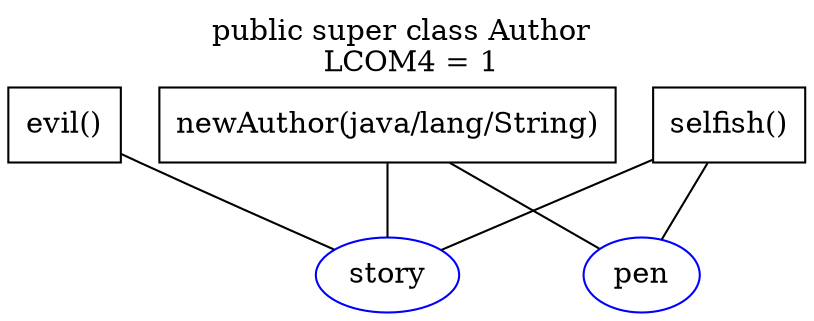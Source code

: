 graph G
{
	overlap=scalexy;
	labelloc="t";
	label="public super class Author \n LCOM4 = 1";

	node[shape=ellipse,color=blue]
		1[label="story"]
		2[label="pen"];

	node[shape=rectangle,color=black]
		3[label="selfish()"]
		4[label="newAuthor(java/lang/String)"]
		5[label="evil()"];

	3 -- 2;
	3 -- 1;
	4 -- 1;
	4 -- 2;
	5 -- 1;
}
